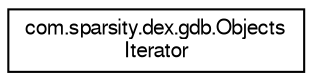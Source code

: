 digraph "Graphical Class Hierarchy"
{
  edge [fontname="FreeSans",fontsize="10",labelfontname="FreeSans",labelfontsize="10"];
  node [fontname="FreeSans",fontsize="10",shape=record];
  rankdir="LR";
  Node1 [label="com.sparsity.dex.gdb.Objects\lIterator",height=0.2,width=0.4,color="black", fillcolor="white", style="filled",URL="$classcom_1_1sparsity_1_1dex_1_1gdb_1_1ObjectsIterator.html",tooltip="ObjectsIterator class."];
}
